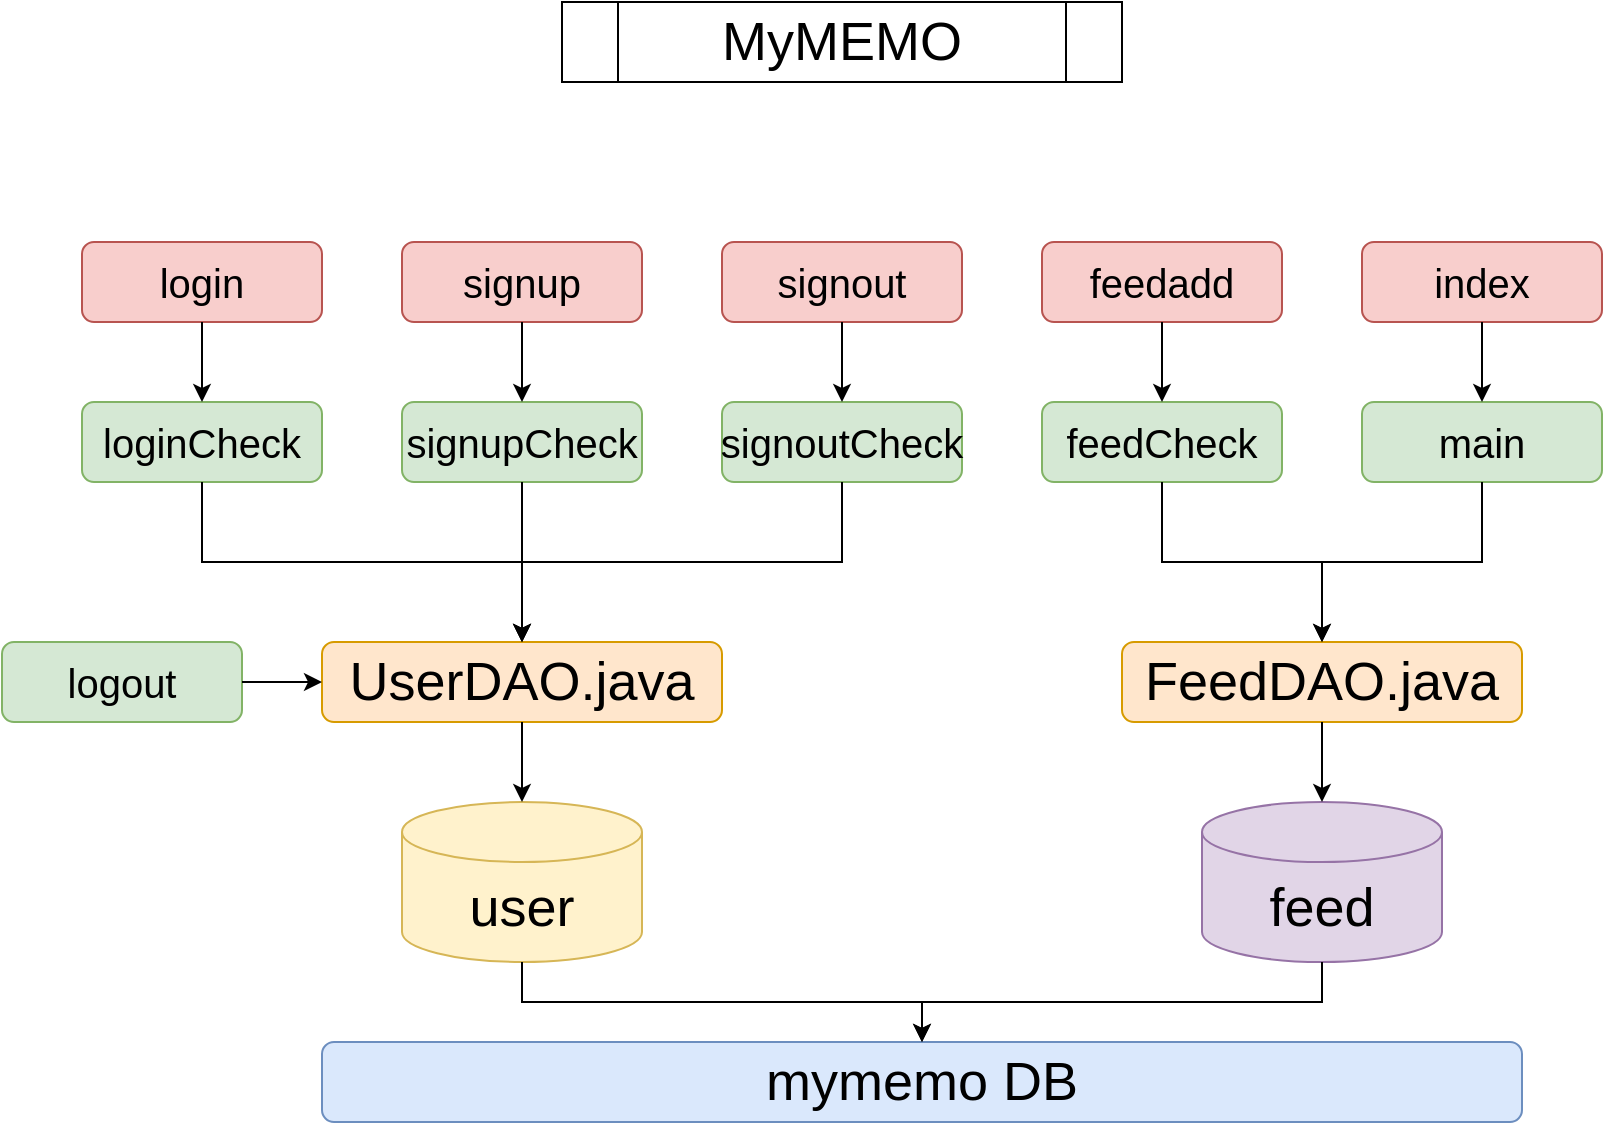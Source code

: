 <mxfile version="20.8.13" type="github">
  <diagram name="페이지-1" id="Y0o8wX8-b_-YUgXLdaE4">
    <mxGraphModel dx="1050" dy="549" grid="1" gridSize="10" guides="1" tooltips="1" connect="1" arrows="1" fold="1" page="1" pageScale="1" pageWidth="827" pageHeight="1169" math="0" shadow="0">
      <root>
        <mxCell id="0" />
        <mxCell id="1" parent="0" />
        <mxCell id="tBIp9OT33mrOMIw55NG7-1" value="MyMEMO" style="shape=process;whiteSpace=wrap;html=1;backgroundOutline=1;fontSize=27;" vertex="1" parent="1">
          <mxGeometry x="280" y="40" width="280" height="40" as="geometry" />
        </mxCell>
        <mxCell id="tBIp9OT33mrOMIw55NG7-5" value="mymemo DB" style="rounded=1;whiteSpace=wrap;html=1;fontSize=27;fillColor=#dae8fc;strokeColor=#6c8ebf;" vertex="1" parent="1">
          <mxGeometry x="160" y="560" width="600" height="40" as="geometry" />
        </mxCell>
        <mxCell id="tBIp9OT33mrOMIw55NG7-6" value="user" style="shape=cylinder3;whiteSpace=wrap;html=1;boundedLbl=1;backgroundOutline=1;size=15;fontSize=27;fillColor=#fff2cc;strokeColor=#d6b656;" vertex="1" parent="1">
          <mxGeometry x="200" y="440" width="120" height="80" as="geometry" />
        </mxCell>
        <mxCell id="tBIp9OT33mrOMIw55NG7-7" value="feed" style="shape=cylinder3;whiteSpace=wrap;html=1;boundedLbl=1;backgroundOutline=1;size=15;fontSize=27;fillColor=#e1d5e7;strokeColor=#9673a6;" vertex="1" parent="1">
          <mxGeometry x="600" y="440" width="120" height="80" as="geometry" />
        </mxCell>
        <mxCell id="tBIp9OT33mrOMIw55NG7-8" value="UserDAO.java" style="rounded=1;whiteSpace=wrap;html=1;fontSize=27;fillColor=#ffe6cc;strokeColor=#d79b00;" vertex="1" parent="1">
          <mxGeometry x="160" y="360" width="200" height="40" as="geometry" />
        </mxCell>
        <mxCell id="tBIp9OT33mrOMIw55NG7-9" value="FeedDAO.java" style="rounded=1;whiteSpace=wrap;html=1;fontSize=27;fillColor=#ffe6cc;strokeColor=#d79b00;" vertex="1" parent="1">
          <mxGeometry x="560" y="360" width="200" height="40" as="geometry" />
        </mxCell>
        <mxCell id="tBIp9OT33mrOMIw55NG7-10" value="loginCheck" style="rounded=1;whiteSpace=wrap;html=1;fontSize=20;fillColor=#d5e8d4;strokeColor=#82b366;" vertex="1" parent="1">
          <mxGeometry x="40" y="240" width="120" height="40" as="geometry" />
        </mxCell>
        <mxCell id="tBIp9OT33mrOMIw55NG7-11" value="signupCheck" style="rounded=1;whiteSpace=wrap;html=1;fontSize=20;fillColor=#d5e8d4;strokeColor=#82b366;" vertex="1" parent="1">
          <mxGeometry x="200" y="240" width="120" height="40" as="geometry" />
        </mxCell>
        <mxCell id="tBIp9OT33mrOMIw55NG7-12" value="signoutCheck" style="rounded=1;whiteSpace=wrap;html=1;fontSize=20;fillColor=#d5e8d4;strokeColor=#82b366;" vertex="1" parent="1">
          <mxGeometry x="360" y="240" width="120" height="40" as="geometry" />
        </mxCell>
        <mxCell id="tBIp9OT33mrOMIw55NG7-13" value="feedCheck" style="rounded=1;whiteSpace=wrap;html=1;fontSize=20;fillColor=#d5e8d4;strokeColor=#82b366;" vertex="1" parent="1">
          <mxGeometry x="520" y="240" width="120" height="40" as="geometry" />
        </mxCell>
        <mxCell id="tBIp9OT33mrOMIw55NG7-14" value="main" style="rounded=1;whiteSpace=wrap;html=1;fontSize=20;fillColor=#d5e8d4;strokeColor=#82b366;" vertex="1" parent="1">
          <mxGeometry x="680" y="240" width="120" height="40" as="geometry" />
        </mxCell>
        <mxCell id="tBIp9OT33mrOMIw55NG7-15" value="login" style="rounded=1;whiteSpace=wrap;html=1;fontSize=20;fillColor=#f8cecc;strokeColor=#b85450;" vertex="1" parent="1">
          <mxGeometry x="40" y="160" width="120" height="40" as="geometry" />
        </mxCell>
        <mxCell id="tBIp9OT33mrOMIw55NG7-16" value="signup" style="rounded=1;whiteSpace=wrap;html=1;fontSize=20;fillColor=#f8cecc;strokeColor=#b85450;" vertex="1" parent="1">
          <mxGeometry x="200" y="160" width="120" height="40" as="geometry" />
        </mxCell>
        <mxCell id="tBIp9OT33mrOMIw55NG7-17" value="signout" style="rounded=1;whiteSpace=wrap;html=1;fontSize=20;fillColor=#f8cecc;strokeColor=#b85450;" vertex="1" parent="1">
          <mxGeometry x="360" y="160" width="120" height="40" as="geometry" />
        </mxCell>
        <mxCell id="tBIp9OT33mrOMIw55NG7-19" value="feedadd" style="rounded=1;whiteSpace=wrap;html=1;fontSize=20;fillColor=#f8cecc;strokeColor=#b85450;" vertex="1" parent="1">
          <mxGeometry x="520" y="160" width="120" height="40" as="geometry" />
        </mxCell>
        <mxCell id="tBIp9OT33mrOMIw55NG7-20" value="index" style="rounded=1;whiteSpace=wrap;html=1;fontSize=20;fillColor=#f8cecc;strokeColor=#b85450;" vertex="1" parent="1">
          <mxGeometry x="680" y="160" width="120" height="40" as="geometry" />
        </mxCell>
        <mxCell id="tBIp9OT33mrOMIw55NG7-21" value="" style="endArrow=classic;html=1;rounded=0;fontSize=20;exitX=0.5;exitY=1;exitDx=0;exitDy=0;entryX=0.5;entryY=0;entryDx=0;entryDy=0;" edge="1" parent="1" source="tBIp9OT33mrOMIw55NG7-15" target="tBIp9OT33mrOMIw55NG7-10">
          <mxGeometry width="50" height="50" relative="1" as="geometry">
            <mxPoint x="390" y="350" as="sourcePoint" />
            <mxPoint x="440" y="300" as="targetPoint" />
          </mxGeometry>
        </mxCell>
        <mxCell id="tBIp9OT33mrOMIw55NG7-22" value="" style="endArrow=classic;html=1;rounded=0;fontSize=20;exitX=0.5;exitY=1;exitDx=0;exitDy=0;entryX=0.5;entryY=0;entryDx=0;entryDy=0;" edge="1" parent="1" source="tBIp9OT33mrOMIw55NG7-17" target="tBIp9OT33mrOMIw55NG7-12">
          <mxGeometry width="50" height="50" relative="1" as="geometry">
            <mxPoint x="110" y="210" as="sourcePoint" />
            <mxPoint x="110" y="250" as="targetPoint" />
          </mxGeometry>
        </mxCell>
        <mxCell id="tBIp9OT33mrOMIw55NG7-23" value="" style="endArrow=classic;html=1;rounded=0;fontSize=20;exitX=0.5;exitY=1;exitDx=0;exitDy=0;entryX=0.5;entryY=0;entryDx=0;entryDy=0;" edge="1" parent="1" source="tBIp9OT33mrOMIw55NG7-16" target="tBIp9OT33mrOMIw55NG7-11">
          <mxGeometry width="50" height="50" relative="1" as="geometry">
            <mxPoint x="120" y="220" as="sourcePoint" />
            <mxPoint x="120" y="260" as="targetPoint" />
          </mxGeometry>
        </mxCell>
        <mxCell id="tBIp9OT33mrOMIw55NG7-25" value="" style="endArrow=classic;html=1;rounded=0;fontSize=20;exitX=0.5;exitY=1;exitDx=0;exitDy=0;entryX=0.5;entryY=0;entryDx=0;entryDy=0;" edge="1" parent="1" source="tBIp9OT33mrOMIw55NG7-19" target="tBIp9OT33mrOMIw55NG7-13">
          <mxGeometry width="50" height="50" relative="1" as="geometry">
            <mxPoint x="430" y="210" as="sourcePoint" />
            <mxPoint x="430" y="250" as="targetPoint" />
          </mxGeometry>
        </mxCell>
        <mxCell id="tBIp9OT33mrOMIw55NG7-26" value="" style="endArrow=classic;html=1;rounded=0;fontSize=20;exitX=0.5;exitY=1;exitDx=0;exitDy=0;" edge="1" parent="1" source="tBIp9OT33mrOMIw55NG7-20" target="tBIp9OT33mrOMIw55NG7-14">
          <mxGeometry width="50" height="50" relative="1" as="geometry">
            <mxPoint x="590" y="210" as="sourcePoint" />
            <mxPoint x="590" y="250" as="targetPoint" />
          </mxGeometry>
        </mxCell>
        <mxCell id="tBIp9OT33mrOMIw55NG7-30" value="" style="endArrow=classic;html=1;rounded=0;fontSize=20;exitX=0.5;exitY=1;exitDx=0;exitDy=0;entryX=0.5;entryY=0;entryDx=0;entryDy=0;" edge="1" parent="1" source="tBIp9OT33mrOMIw55NG7-11" target="tBIp9OT33mrOMIw55NG7-8">
          <mxGeometry width="50" height="50" relative="1" as="geometry">
            <mxPoint x="390" y="350" as="sourcePoint" />
            <mxPoint x="440" y="300" as="targetPoint" />
            <Array as="points">
              <mxPoint x="260" y="300" />
            </Array>
          </mxGeometry>
        </mxCell>
        <mxCell id="tBIp9OT33mrOMIw55NG7-32" value="" style="endArrow=classic;html=1;rounded=0;fontSize=20;exitX=0.5;exitY=1;exitDx=0;exitDy=0;entryX=0.5;entryY=0;entryDx=0;entryDy=0;" edge="1" parent="1" source="tBIp9OT33mrOMIw55NG7-12" target="tBIp9OT33mrOMIw55NG7-8">
          <mxGeometry width="50" height="50" relative="1" as="geometry">
            <mxPoint x="110" y="290" as="sourcePoint" />
            <mxPoint x="250" y="330" as="targetPoint" />
            <Array as="points">
              <mxPoint x="420" y="320" />
              <mxPoint x="260" y="320" />
            </Array>
          </mxGeometry>
        </mxCell>
        <mxCell id="tBIp9OT33mrOMIw55NG7-33" value="" style="endArrow=classic;html=1;rounded=0;fontSize=20;exitX=0.5;exitY=1;exitDx=0;exitDy=0;entryX=0.5;entryY=0;entryDx=0;entryDy=0;" edge="1" parent="1" source="tBIp9OT33mrOMIw55NG7-13" target="tBIp9OT33mrOMIw55NG7-9">
          <mxGeometry width="50" height="50" relative="1" as="geometry">
            <mxPoint x="120" y="300" as="sourcePoint" />
            <mxPoint x="260" y="340" as="targetPoint" />
            <Array as="points">
              <mxPoint x="580" y="320" />
              <mxPoint x="660" y="320" />
            </Array>
          </mxGeometry>
        </mxCell>
        <mxCell id="tBIp9OT33mrOMIw55NG7-34" value="" style="endArrow=classic;html=1;rounded=0;fontSize=20;exitX=0.5;exitY=1;exitDx=0;exitDy=0;entryX=0.5;entryY=0;entryDx=0;entryDy=0;" edge="1" parent="1" source="tBIp9OT33mrOMIw55NG7-14" target="tBIp9OT33mrOMIw55NG7-9">
          <mxGeometry width="50" height="50" relative="1" as="geometry">
            <mxPoint x="130" y="310" as="sourcePoint" />
            <mxPoint x="270" y="350" as="targetPoint" />
            <Array as="points">
              <mxPoint x="740" y="320" />
              <mxPoint x="660" y="320" />
            </Array>
          </mxGeometry>
        </mxCell>
        <mxCell id="tBIp9OT33mrOMIw55NG7-35" value="" style="endArrow=classic;html=1;rounded=0;fontSize=20;exitX=0.5;exitY=1;exitDx=0;exitDy=0;entryX=0.5;entryY=0;entryDx=0;entryDy=0;entryPerimeter=0;" edge="1" parent="1" source="tBIp9OT33mrOMIw55NG7-8" target="tBIp9OT33mrOMIw55NG7-6">
          <mxGeometry width="50" height="50" relative="1" as="geometry">
            <mxPoint x="140" y="360" as="sourcePoint" />
            <mxPoint x="280" y="400" as="targetPoint" />
          </mxGeometry>
        </mxCell>
        <mxCell id="tBIp9OT33mrOMIw55NG7-36" value="" style="endArrow=classic;html=1;rounded=0;fontSize=20;exitX=0.5;exitY=1;exitDx=0;exitDy=0;entryX=0.5;entryY=0;entryDx=0;entryDy=0;entryPerimeter=0;" edge="1" parent="1" source="tBIp9OT33mrOMIw55NG7-9" target="tBIp9OT33mrOMIw55NG7-7">
          <mxGeometry width="50" height="50" relative="1" as="geometry">
            <mxPoint x="270" y="410" as="sourcePoint" />
            <mxPoint x="270" y="450" as="targetPoint" />
          </mxGeometry>
        </mxCell>
        <mxCell id="tBIp9OT33mrOMIw55NG7-37" value="" style="endArrow=classic;html=1;rounded=0;fontSize=20;exitX=0.5;exitY=1;exitDx=0;exitDy=0;entryX=0.5;entryY=0;entryDx=0;entryDy=0;" edge="1" parent="1" source="tBIp9OT33mrOMIw55NG7-10" target="tBIp9OT33mrOMIw55NG7-8">
          <mxGeometry width="50" height="50" relative="1" as="geometry">
            <mxPoint x="390" y="350" as="sourcePoint" />
            <mxPoint x="450" y="370" as="targetPoint" />
            <Array as="points">
              <mxPoint x="100" y="320" />
              <mxPoint x="260" y="320" />
            </Array>
          </mxGeometry>
        </mxCell>
        <mxCell id="tBIp9OT33mrOMIw55NG7-38" value="logout" style="rounded=1;whiteSpace=wrap;html=1;fontSize=20;fillColor=#d5e8d4;strokeColor=#82b366;" vertex="1" parent="1">
          <mxGeometry y="360" width="120" height="40" as="geometry" />
        </mxCell>
        <mxCell id="tBIp9OT33mrOMIw55NG7-39" value="" style="endArrow=classic;html=1;rounded=0;fontSize=20;exitX=1;exitY=0.5;exitDx=0;exitDy=0;entryX=0;entryY=0.5;entryDx=0;entryDy=0;" edge="1" parent="1" source="tBIp9OT33mrOMIw55NG7-38" target="tBIp9OT33mrOMIw55NG7-8">
          <mxGeometry width="50" height="50" relative="1" as="geometry">
            <mxPoint x="270" y="410" as="sourcePoint" />
            <mxPoint x="270" y="450" as="targetPoint" />
          </mxGeometry>
        </mxCell>
        <mxCell id="tBIp9OT33mrOMIw55NG7-42" value="" style="endArrow=classic;html=1;rounded=0;fontSize=20;exitX=0.5;exitY=1;exitDx=0;exitDy=0;entryX=0.5;entryY=0;entryDx=0;entryDy=0;exitPerimeter=0;" edge="1" parent="1" source="tBIp9OT33mrOMIw55NG7-7">
          <mxGeometry width="50" height="50" relative="1" as="geometry">
            <mxPoint x="620" y="520" as="sourcePoint" />
            <mxPoint x="460" y="560" as="targetPoint" />
            <Array as="points">
              <mxPoint x="660" y="540" />
              <mxPoint x="460" y="540" />
            </Array>
          </mxGeometry>
        </mxCell>
        <mxCell id="tBIp9OT33mrOMIw55NG7-43" value="" style="endArrow=classic;html=1;rounded=0;fontSize=20;exitX=0.5;exitY=1;exitDx=0;exitDy=0;entryX=0.5;entryY=0;entryDx=0;entryDy=0;exitPerimeter=0;" edge="1" parent="1" source="tBIp9OT33mrOMIw55NG7-6">
          <mxGeometry width="50" height="50" relative="1" as="geometry">
            <mxPoint x="300" y="520" as="sourcePoint" />
            <mxPoint x="460" y="560" as="targetPoint" />
            <Array as="points">
              <mxPoint x="260" y="540" />
              <mxPoint x="460" y="540" />
            </Array>
          </mxGeometry>
        </mxCell>
      </root>
    </mxGraphModel>
  </diagram>
</mxfile>
